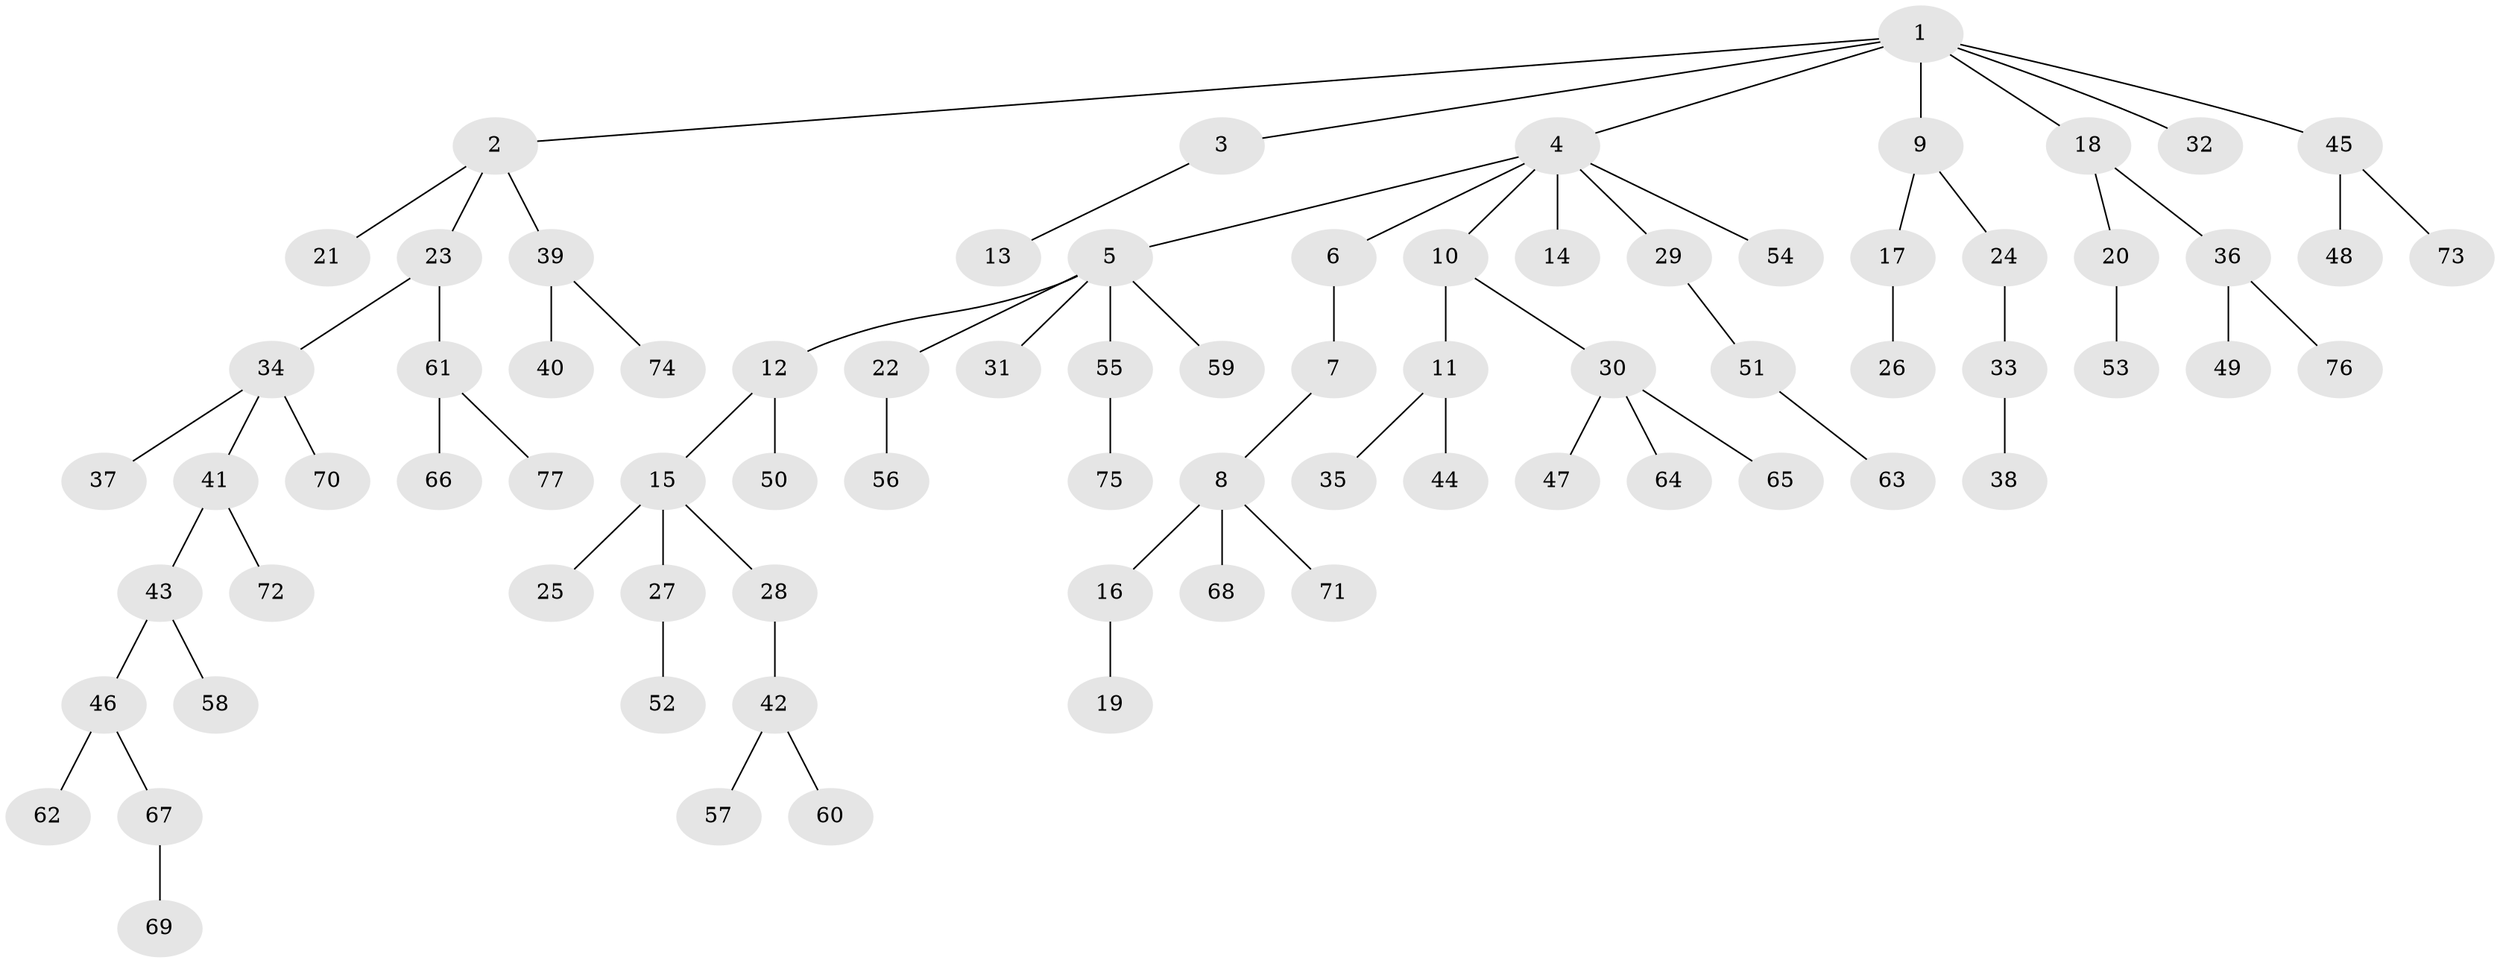 // coarse degree distribution, {8: 0.0392156862745098, 5: 0.058823529411764705, 1: 0.5882352941176471, 2: 0.21568627450980393, 3: 0.058823529411764705, 4: 0.0392156862745098}
// Generated by graph-tools (version 1.1) at 2025/42/03/06/25 10:42:03]
// undirected, 77 vertices, 76 edges
graph export_dot {
graph [start="1"]
  node [color=gray90,style=filled];
  1;
  2;
  3;
  4;
  5;
  6;
  7;
  8;
  9;
  10;
  11;
  12;
  13;
  14;
  15;
  16;
  17;
  18;
  19;
  20;
  21;
  22;
  23;
  24;
  25;
  26;
  27;
  28;
  29;
  30;
  31;
  32;
  33;
  34;
  35;
  36;
  37;
  38;
  39;
  40;
  41;
  42;
  43;
  44;
  45;
  46;
  47;
  48;
  49;
  50;
  51;
  52;
  53;
  54;
  55;
  56;
  57;
  58;
  59;
  60;
  61;
  62;
  63;
  64;
  65;
  66;
  67;
  68;
  69;
  70;
  71;
  72;
  73;
  74;
  75;
  76;
  77;
  1 -- 2;
  1 -- 3;
  1 -- 4;
  1 -- 9;
  1 -- 18;
  1 -- 32;
  1 -- 45;
  2 -- 21;
  2 -- 23;
  2 -- 39;
  3 -- 13;
  4 -- 5;
  4 -- 6;
  4 -- 10;
  4 -- 14;
  4 -- 29;
  4 -- 54;
  5 -- 12;
  5 -- 22;
  5 -- 31;
  5 -- 55;
  5 -- 59;
  6 -- 7;
  7 -- 8;
  8 -- 16;
  8 -- 68;
  8 -- 71;
  9 -- 17;
  9 -- 24;
  10 -- 11;
  10 -- 30;
  11 -- 35;
  11 -- 44;
  12 -- 15;
  12 -- 50;
  15 -- 25;
  15 -- 27;
  15 -- 28;
  16 -- 19;
  17 -- 26;
  18 -- 20;
  18 -- 36;
  20 -- 53;
  22 -- 56;
  23 -- 34;
  23 -- 61;
  24 -- 33;
  27 -- 52;
  28 -- 42;
  29 -- 51;
  30 -- 47;
  30 -- 64;
  30 -- 65;
  33 -- 38;
  34 -- 37;
  34 -- 41;
  34 -- 70;
  36 -- 49;
  36 -- 76;
  39 -- 40;
  39 -- 74;
  41 -- 43;
  41 -- 72;
  42 -- 57;
  42 -- 60;
  43 -- 46;
  43 -- 58;
  45 -- 48;
  45 -- 73;
  46 -- 62;
  46 -- 67;
  51 -- 63;
  55 -- 75;
  61 -- 66;
  61 -- 77;
  67 -- 69;
}
